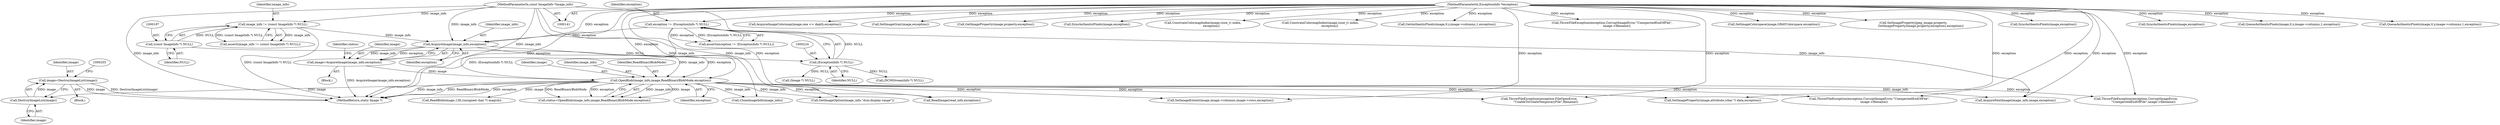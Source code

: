 digraph "0_ImageMagick_5511ef530576ed18fd636baa3bb4eda3d667665d@pointer" {
"1000249" [label="(Call,image=DestroyImageList(image))"];
"1000251" [label="(Call,DestroyImageList(image))"];
"1000239" [label="(Call,OpenBlob(image_info,image,ReadBinaryBlobMode,exception))"];
"1000234" [label="(Call,AcquireImage(image_info,exception))"];
"1000194" [label="(Call,image_info != (const ImageInfo *) NULL)"];
"1000142" [label="(MethodParameterIn,const ImageInfo *image_info)"];
"1000196" [label="(Call,(const ImageInfo *) NULL)"];
"1000221" [label="(Call,exception != (ExceptionInfo *) NULL)"];
"1000143" [label="(MethodParameterIn,ExceptionInfo *exception)"];
"1000223" [label="(Call,(ExceptionInfo *) NULL)"];
"1000232" [label="(Call,image=AcquireImage(image_info,exception))"];
"1003922" [label="(Call,SyncAuthenticPixels(image,exception))"];
"1002880" [label="(Call,SetImageExtent(image,image->columns,image->rows,exception))"];
"1000250" [label="(Identifier,image)"];
"1003508" [label="(Call,QueueAuthenticPixels(image,0,y,image->columns,1,exception))"];
"1003974" [label="(Call,QueueAuthenticPixels(image,0,y,image->columns,1,exception))"];
"1000251" [label="(Call,DestroyImageList(image))"];
"1000238" [label="(Identifier,status)"];
"1003465" [label="(Call,GetImageOption(image_info,\"dcm:display-range\"))"];
"1000241" [label="(Identifier,image)"];
"1000142" [label="(MethodParameterIn,const ImageInfo *image_info)"];
"1000220" [label="(Call,assert(exception != (ExceptionInfo *) NULL))"];
"1002927" [label="(Call,AcquireImageColormap(image,one << depth,exception))"];
"1004461" [label="(Call,SetImageGray(image,exception))"];
"1002121" [label="(Call,SetImageProperty(image,attribute,(char *) data,exception))"];
"1000223" [label="(Call,(ExceptionInfo *) NULL)"];
"1000232" [label="(Call,image=AcquireImage(image_info,exception))"];
"1004644" [label="(MethodReturn,static Image *)"];
"1002618" [label="(Call,GetImageProperty(image,property,exception))"];
"1002439" [label="(Call,CloneImageInfo(image_info))"];
"1000252" [label="(Identifier,image)"];
"1000194" [label="(Call,image_info != (const ImageInfo *) NULL)"];
"1003409" [label="(Call,SyncAuthenticPixels(image,exception))"];
"1004515" [label="(Call,AcquireNextImage(image_info,image,exception))"];
"1003735" [label="(Call,ConstrainColormapIndex(image,(size_t) index,\n                  exception))"];
"1004202" [label="(Call,ConstrainColormapIndex(image,(size_t) index,\n                    exception))"];
"1000294" [label="(Call,ReadBlob(image,128,(unsigned char *) magick))"];
"1000239" [label="(Call,OpenBlob(image_info,image,ReadBinaryBlobMode,exception))"];
"1000235" [label="(Identifier,image_info)"];
"1000225" [label="(Identifier,NULL)"];
"1000278" [label="(Call,(DCMStreamInfo *) NULL)"];
"1000233" [label="(Identifier,image)"];
"1003318" [label="(Call,GetAuthenticPixels(image,0,y,image->columns,1,exception))"];
"1000222" [label="(Identifier,exception)"];
"1000236" [label="(Identifier,exception)"];
"1000254" [label="(Call,(Image *) NULL)"];
"1000196" [label="(Call,(const ImageInfo *) NULL)"];
"1000248" [label="(Block,)"];
"1002249" [label="(Call,ThrowFileException(exception,CorruptImageError,\"UnexpectedEndOfFile\",\n          image->filename))"];
"1004477" [label="(Call,ThrowFileException(exception,CorruptImageError,\"UnexpectedEndOfFile\",\n          image->filename))"];
"1000237" [label="(Call,status=OpenBlob(image_info,image,ReadBinaryBlobMode,exception))"];
"1002547" [label="(Call,ThrowFileException(exception,CorruptImageError,\n                \"UnexpectedEndOfFile\",image->filename))"];
"1000193" [label="(Call,assert(image_info != (const ImageInfo *) NULL))"];
"1000249" [label="(Call,image=DestroyImageList(image))"];
"1000240" [label="(Identifier,image_info)"];
"1000234" [label="(Call,AcquireImage(image_info,exception))"];
"1004467" [label="(Call,SetImageColorspace(image,GRAYColorspace,exception))"];
"1000221" [label="(Call,exception != (ExceptionInfo *) NULL)"];
"1000143" [label="(MethodParameterIn,ExceptionInfo *exception)"];
"1002615" [label="(Call,SetImageProperty(jpeg_image,property,\n                GetImageProperty(image,property,exception),exception))"];
"1002590" [label="(Call,ReadImage(read_info,exception))"];
"1000144" [label="(Block,)"];
"1004429" [label="(Call,SyncAuthenticPixels(image,exception))"];
"1000242" [label="(Identifier,ReadBinaryBlobMode)"];
"1000243" [label="(Identifier,exception)"];
"1002525" [label="(Call,ThrowFileException(exception,FileOpenError,\n              \"UnableToCreateTemporaryFile\",filename))"];
"1000195" [label="(Identifier,image_info)"];
"1000198" [label="(Identifier,NULL)"];
"1000249" -> "1000248"  [label="AST: "];
"1000249" -> "1000251"  [label="CFG: "];
"1000250" -> "1000249"  [label="AST: "];
"1000251" -> "1000249"  [label="AST: "];
"1000255" -> "1000249"  [label="CFG: "];
"1000249" -> "1004644"  [label="DDG: DestroyImageList(image)"];
"1000249" -> "1004644"  [label="DDG: image"];
"1000251" -> "1000249"  [label="DDG: image"];
"1000251" -> "1000252"  [label="CFG: "];
"1000252" -> "1000251"  [label="AST: "];
"1000239" -> "1000251"  [label="DDG: image"];
"1000239" -> "1000237"  [label="AST: "];
"1000239" -> "1000243"  [label="CFG: "];
"1000240" -> "1000239"  [label="AST: "];
"1000241" -> "1000239"  [label="AST: "];
"1000242" -> "1000239"  [label="AST: "];
"1000243" -> "1000239"  [label="AST: "];
"1000237" -> "1000239"  [label="CFG: "];
"1000239" -> "1004644"  [label="DDG: image_info"];
"1000239" -> "1004644"  [label="DDG: ReadBinaryBlobMode"];
"1000239" -> "1004644"  [label="DDG: exception"];
"1000239" -> "1000237"  [label="DDG: image_info"];
"1000239" -> "1000237"  [label="DDG: image"];
"1000239" -> "1000237"  [label="DDG: ReadBinaryBlobMode"];
"1000239" -> "1000237"  [label="DDG: exception"];
"1000234" -> "1000239"  [label="DDG: image_info"];
"1000234" -> "1000239"  [label="DDG: exception"];
"1000142" -> "1000239"  [label="DDG: image_info"];
"1000232" -> "1000239"  [label="DDG: image"];
"1000143" -> "1000239"  [label="DDG: exception"];
"1000239" -> "1000294"  [label="DDG: image"];
"1000239" -> "1002121"  [label="DDG: exception"];
"1000239" -> "1002249"  [label="DDG: exception"];
"1000239" -> "1002439"  [label="DDG: image_info"];
"1000239" -> "1002525"  [label="DDG: exception"];
"1000239" -> "1002547"  [label="DDG: exception"];
"1000239" -> "1002590"  [label="DDG: exception"];
"1000239" -> "1002880"  [label="DDG: exception"];
"1000239" -> "1003465"  [label="DDG: image_info"];
"1000239" -> "1004515"  [label="DDG: image_info"];
"1000234" -> "1000232"  [label="AST: "];
"1000234" -> "1000236"  [label="CFG: "];
"1000235" -> "1000234"  [label="AST: "];
"1000236" -> "1000234"  [label="AST: "];
"1000232" -> "1000234"  [label="CFG: "];
"1000234" -> "1000232"  [label="DDG: image_info"];
"1000234" -> "1000232"  [label="DDG: exception"];
"1000194" -> "1000234"  [label="DDG: image_info"];
"1000142" -> "1000234"  [label="DDG: image_info"];
"1000221" -> "1000234"  [label="DDG: exception"];
"1000143" -> "1000234"  [label="DDG: exception"];
"1000194" -> "1000193"  [label="AST: "];
"1000194" -> "1000196"  [label="CFG: "];
"1000195" -> "1000194"  [label="AST: "];
"1000196" -> "1000194"  [label="AST: "];
"1000193" -> "1000194"  [label="CFG: "];
"1000194" -> "1004644"  [label="DDG: (const ImageInfo *) NULL"];
"1000194" -> "1000193"  [label="DDG: image_info"];
"1000194" -> "1000193"  [label="DDG: (const ImageInfo *) NULL"];
"1000142" -> "1000194"  [label="DDG: image_info"];
"1000196" -> "1000194"  [label="DDG: NULL"];
"1000142" -> "1000141"  [label="AST: "];
"1000142" -> "1004644"  [label="DDG: image_info"];
"1000142" -> "1002439"  [label="DDG: image_info"];
"1000142" -> "1003465"  [label="DDG: image_info"];
"1000142" -> "1004515"  [label="DDG: image_info"];
"1000196" -> "1000198"  [label="CFG: "];
"1000197" -> "1000196"  [label="AST: "];
"1000198" -> "1000196"  [label="AST: "];
"1000196" -> "1000223"  [label="DDG: NULL"];
"1000221" -> "1000220"  [label="AST: "];
"1000221" -> "1000223"  [label="CFG: "];
"1000222" -> "1000221"  [label="AST: "];
"1000223" -> "1000221"  [label="AST: "];
"1000220" -> "1000221"  [label="CFG: "];
"1000221" -> "1004644"  [label="DDG: (ExceptionInfo *) NULL"];
"1000221" -> "1000220"  [label="DDG: exception"];
"1000221" -> "1000220"  [label="DDG: (ExceptionInfo *) NULL"];
"1000143" -> "1000221"  [label="DDG: exception"];
"1000223" -> "1000221"  [label="DDG: NULL"];
"1000143" -> "1000141"  [label="AST: "];
"1000143" -> "1004644"  [label="DDG: exception"];
"1000143" -> "1002121"  [label="DDG: exception"];
"1000143" -> "1002249"  [label="DDG: exception"];
"1000143" -> "1002525"  [label="DDG: exception"];
"1000143" -> "1002547"  [label="DDG: exception"];
"1000143" -> "1002590"  [label="DDG: exception"];
"1000143" -> "1002618"  [label="DDG: exception"];
"1000143" -> "1002615"  [label="DDG: exception"];
"1000143" -> "1002880"  [label="DDG: exception"];
"1000143" -> "1002927"  [label="DDG: exception"];
"1000143" -> "1003318"  [label="DDG: exception"];
"1000143" -> "1003409"  [label="DDG: exception"];
"1000143" -> "1003508"  [label="DDG: exception"];
"1000143" -> "1003735"  [label="DDG: exception"];
"1000143" -> "1003922"  [label="DDG: exception"];
"1000143" -> "1003974"  [label="DDG: exception"];
"1000143" -> "1004202"  [label="DDG: exception"];
"1000143" -> "1004429"  [label="DDG: exception"];
"1000143" -> "1004461"  [label="DDG: exception"];
"1000143" -> "1004467"  [label="DDG: exception"];
"1000143" -> "1004477"  [label="DDG: exception"];
"1000143" -> "1004515"  [label="DDG: exception"];
"1000223" -> "1000225"  [label="CFG: "];
"1000224" -> "1000223"  [label="AST: "];
"1000225" -> "1000223"  [label="AST: "];
"1000223" -> "1000254"  [label="DDG: NULL"];
"1000223" -> "1000278"  [label="DDG: NULL"];
"1000232" -> "1000144"  [label="AST: "];
"1000233" -> "1000232"  [label="AST: "];
"1000238" -> "1000232"  [label="CFG: "];
"1000232" -> "1004644"  [label="DDG: AcquireImage(image_info,exception)"];
}

